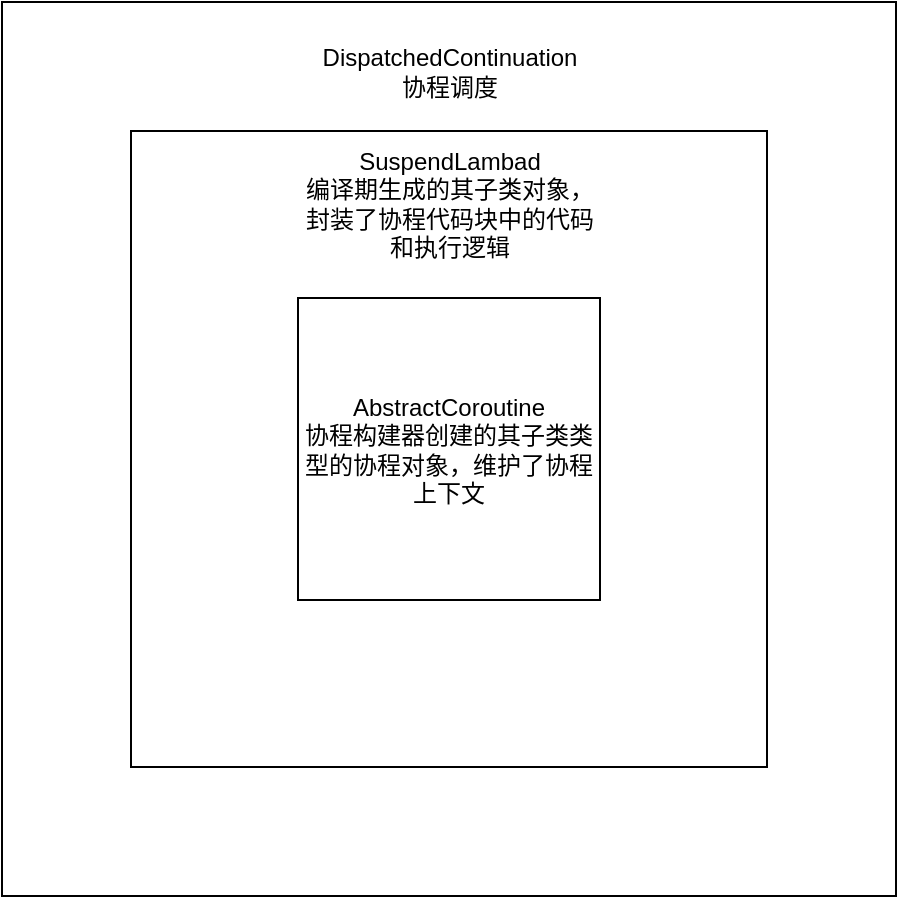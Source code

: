 <mxfile version="20.5.1" type="github">
  <diagram id="C6dXVvI5L8myRGvcJ0af" name="第 1 页">
    <mxGraphModel dx="946" dy="547" grid="0" gridSize="10" guides="1" tooltips="1" connect="1" arrows="1" fold="1" page="1" pageScale="1" pageWidth="827" pageHeight="1169" math="0" shadow="0">
      <root>
        <mxCell id="0" />
        <mxCell id="1" parent="0" />
        <mxCell id="GtvidikgvhJZN8bttyPE-1" value="AbstractCoroutine&lt;br&gt;协程构建器创建的其子类类型的协程对象，维护了协程上下文" style="whiteSpace=wrap;html=1;aspect=fixed;" vertex="1" parent="1">
          <mxGeometry x="445" y="204" width="151" height="151" as="geometry" />
        </mxCell>
        <mxCell id="GtvidikgvhJZN8bttyPE-2" value="" style="whiteSpace=wrap;html=1;aspect=fixed;fillColor=none;" vertex="1" parent="1">
          <mxGeometry x="361.5" y="120.5" width="318" height="318" as="geometry" />
        </mxCell>
        <mxCell id="GtvidikgvhJZN8bttyPE-3" value="SuspendLambad&lt;br&gt;编译期生成的其子类对象，封装了协程代码块中的代码和执行逻辑" style="text;html=1;strokeColor=none;fillColor=none;align=center;verticalAlign=middle;whiteSpace=wrap;rounded=0;" vertex="1" parent="1">
          <mxGeometry x="443.5" y="142" width="154" height="30" as="geometry" />
        </mxCell>
        <mxCell id="GtvidikgvhJZN8bttyPE-4" value="" style="whiteSpace=wrap;html=1;aspect=fixed;fillColor=none;" vertex="1" parent="1">
          <mxGeometry x="297" y="56" width="447" height="447" as="geometry" />
        </mxCell>
        <mxCell id="GtvidikgvhJZN8bttyPE-5" value="DispatchedContinuation&lt;br&gt;协程调度" style="text;html=1;strokeColor=none;fillColor=none;align=center;verticalAlign=middle;whiteSpace=wrap;rounded=0;" vertex="1" parent="1">
          <mxGeometry x="490.5" y="76" width="60" height="30" as="geometry" />
        </mxCell>
      </root>
    </mxGraphModel>
  </diagram>
</mxfile>
